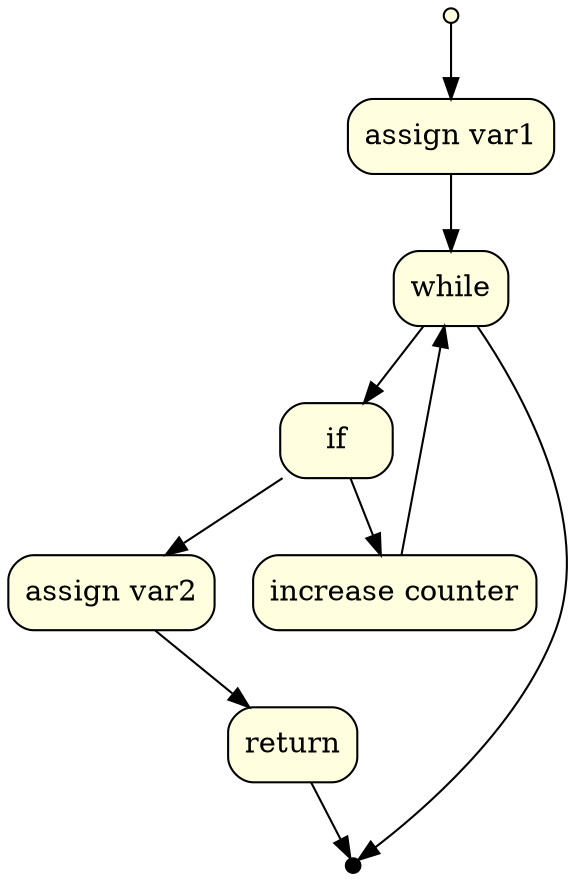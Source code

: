 digraph ctrlFlowExamp
{
	node[shape=record, style="rounded, filled", fillcolor=lightyellow]
	in		[shape=circle, width=0.1, label=""]
	assign1	[label = "assign var1"]
	while
	increase	[label = "increase counter"]
	if
	assign2	[label = "assign var2"]
	return
	out		[shape=circle, width=0.1, label="", style=filled, fillcolor=black]


	in -> assign1
	assign1 -> while
	while -> if
	while -> out
	if -> assign2
	if -> increase
	increase -> while
	assign2 -> return
	# assign2 -> assign3
	# assign3 -> return
	return -> out

}